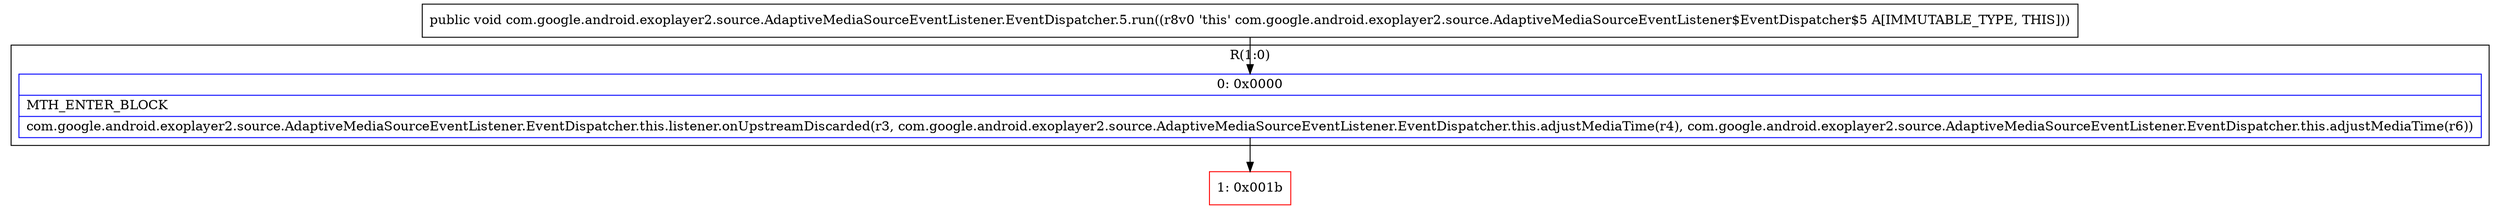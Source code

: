 digraph "CFG forcom.google.android.exoplayer2.source.AdaptiveMediaSourceEventListener.EventDispatcher.5.run()V" {
subgraph cluster_Region_2131816532 {
label = "R(1:0)";
node [shape=record,color=blue];
Node_0 [shape=record,label="{0\:\ 0x0000|MTH_ENTER_BLOCK\l|com.google.android.exoplayer2.source.AdaptiveMediaSourceEventListener.EventDispatcher.this.listener.onUpstreamDiscarded(r3, com.google.android.exoplayer2.source.AdaptiveMediaSourceEventListener.EventDispatcher.this.adjustMediaTime(r4), com.google.android.exoplayer2.source.AdaptiveMediaSourceEventListener.EventDispatcher.this.adjustMediaTime(r6))\l}"];
}
Node_1 [shape=record,color=red,label="{1\:\ 0x001b}"];
MethodNode[shape=record,label="{public void com.google.android.exoplayer2.source.AdaptiveMediaSourceEventListener.EventDispatcher.5.run((r8v0 'this' com.google.android.exoplayer2.source.AdaptiveMediaSourceEventListener$EventDispatcher$5 A[IMMUTABLE_TYPE, THIS])) }"];
MethodNode -> Node_0;
Node_0 -> Node_1;
}

